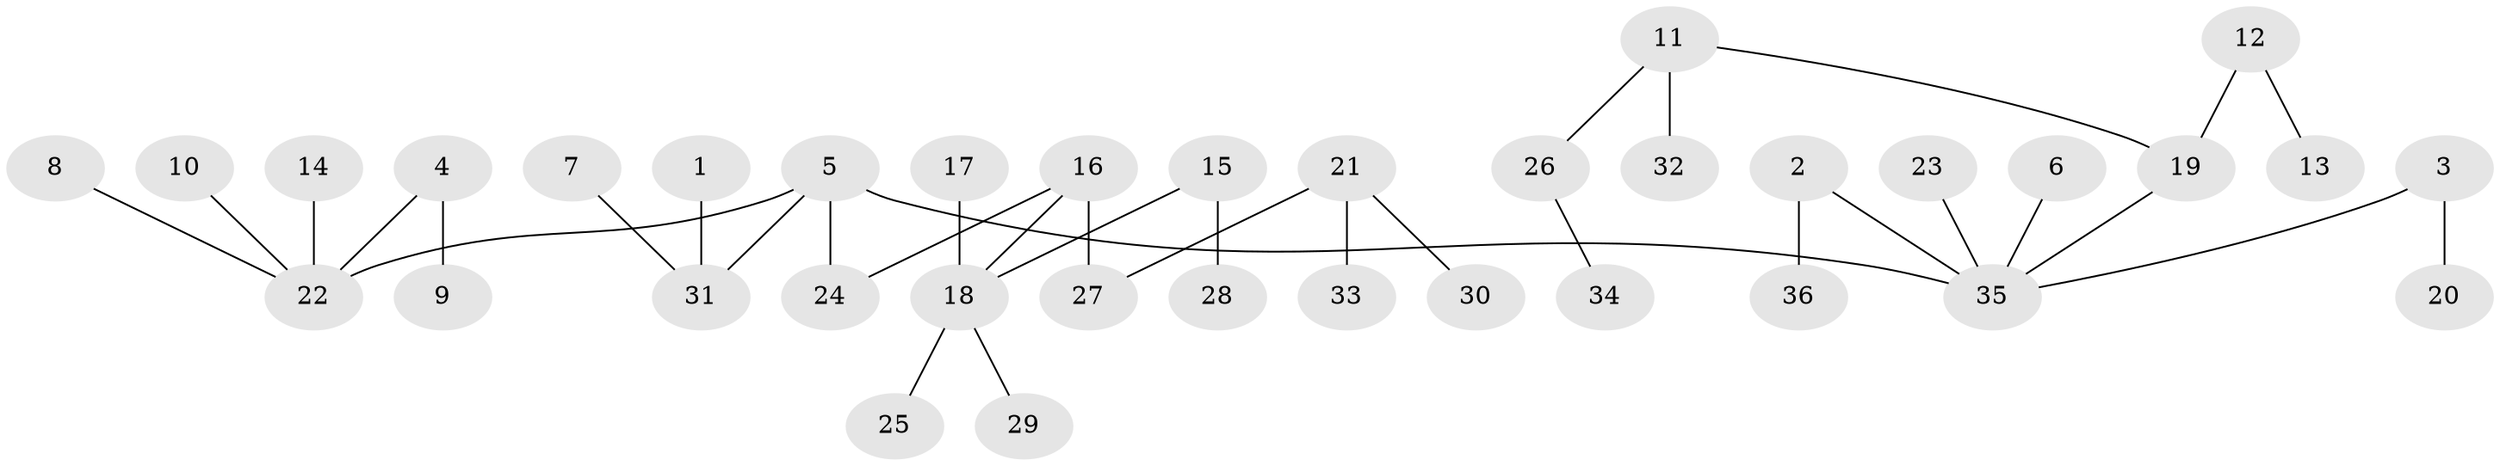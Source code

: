 // original degree distribution, {7: 0.011363636363636364, 6: 0.022727272727272728, 3: 0.17045454545454544, 8: 0.011363636363636364, 4: 0.056818181818181816, 2: 0.20454545454545456, 1: 0.5227272727272727}
// Generated by graph-tools (version 1.1) at 2025/37/03/04/25 23:37:17]
// undirected, 36 vertices, 35 edges
graph export_dot {
  node [color=gray90,style=filled];
  1;
  2;
  3;
  4;
  5;
  6;
  7;
  8;
  9;
  10;
  11;
  12;
  13;
  14;
  15;
  16;
  17;
  18;
  19;
  20;
  21;
  22;
  23;
  24;
  25;
  26;
  27;
  28;
  29;
  30;
  31;
  32;
  33;
  34;
  35;
  36;
  1 -- 31 [weight=1.0];
  2 -- 35 [weight=1.0];
  2 -- 36 [weight=1.0];
  3 -- 20 [weight=1.0];
  3 -- 35 [weight=1.0];
  4 -- 9 [weight=1.0];
  4 -- 22 [weight=1.0];
  5 -- 22 [weight=1.0];
  5 -- 24 [weight=1.0];
  5 -- 31 [weight=1.0];
  5 -- 35 [weight=1.0];
  6 -- 35 [weight=1.0];
  7 -- 31 [weight=1.0];
  8 -- 22 [weight=1.0];
  10 -- 22 [weight=1.0];
  11 -- 19 [weight=1.0];
  11 -- 26 [weight=1.0];
  11 -- 32 [weight=1.0];
  12 -- 13 [weight=1.0];
  12 -- 19 [weight=1.0];
  14 -- 22 [weight=1.0];
  15 -- 18 [weight=1.0];
  15 -- 28 [weight=1.0];
  16 -- 18 [weight=1.0];
  16 -- 24 [weight=1.0];
  16 -- 27 [weight=1.0];
  17 -- 18 [weight=1.0];
  18 -- 25 [weight=1.0];
  18 -- 29 [weight=1.0];
  19 -- 35 [weight=1.0];
  21 -- 27 [weight=1.0];
  21 -- 30 [weight=1.0];
  21 -- 33 [weight=1.0];
  23 -- 35 [weight=1.0];
  26 -- 34 [weight=1.0];
}
